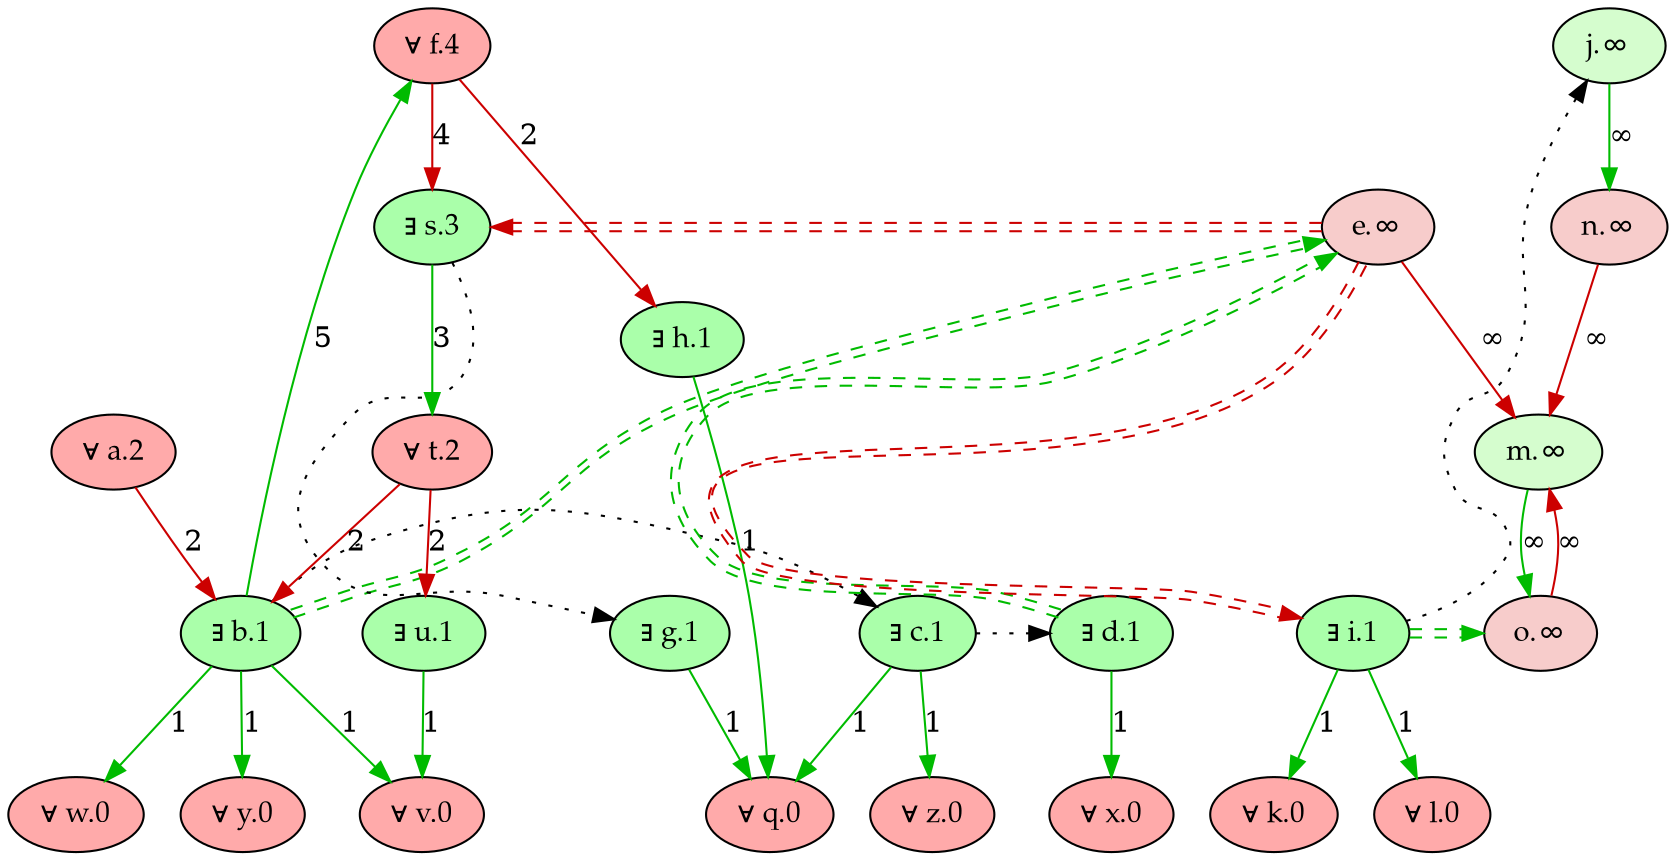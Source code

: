 digraph {
    rankdir="TB"
    node [style=filled fontname="Palatino"]
    node [fillcolor="#AAFFAA"]
    "u" [label="∃ u.1"]
    "b" [label="∃ b.1"]
    "c" [label="∃ c.1"]
    "d" [label="∃ d.1"]
    "i" [label="∃ i.1"]
    "g" [label="∃ g.1"]
    "h" [label="∃ h.1"]
    "s" [label="∃ s.3"]
    node [fillcolor="#FFAAAA"]
    "v" [label="∀ v.0"]
    "z" [label="∀ z.0"]
    "y" [label="∀ y.0"]
    "x" [label="∀ x.0"]
    "w" [label="∀ w.0"]
    "q" [label="∀ q.0"]
    "l" [label="∀ l.0"]
    "k" [label="∀ k.0"]
    "a" [label="∀ a.2"]
    "t" [label="∀ t.2"]
    "f" [label="∀ f.4"]
    node [fillcolor="#d5fdce"]
    "j" [label="j.∞"]
    "m" [label="m.∞"]
    node [fillcolor="#f7cccb"]
    "e" [label="e.∞"]
    "o" [label="o.∞"]
    "n" [label="n.∞"]
  edge [color="#CC0000" style="solid" dir="forward" label="2"]
        "a" -> "b" 
        "t" -> "b" 
        "f" -> "h" 
        "t" -> "u" 
  edge [color="#00BB00" style="solid" dir="forward" label="5"]
        "b" -> "f" 
  edge [color="#00BB00" style="solid" dir="forward" label="1"]
        "i" -> "k" 
        "i" -> "l" 
        "g" -> "q" 
        "h" -> "q" 
        "c" -> "q" 
        "b" -> "v" 
        "u" -> "v" 
        "b" -> "w" 
        "d" -> "x" 
        "b" -> "y" 
        "c" -> "z" 
  edge [color="#CC0000" style="solid" dir="forward" label="∞"]
        "e" -> "m" 
        "o" -> "m" 
        "n" -> "m" 
  edge [color="#00BB00" style="solid" dir="forward" label="∞"]
        "j" -> "n" 
        "m" -> "o" 
  edge [color="#CC0000" style="solid" dir="forward" label="4"]
        "f" -> "s" 
  edge [color="#00BB00" style="solid" dir="forward" label="3"]
        "s" -> "t" 
  edge [color="black" style="dotted" dir="forward" label="" constraint=false]
        "b" -> "c" 
        "c" -> "d" 
        "s" -> "g" 
        "i" -> "j" 
  edge [color="#00BB00:invis:#00BB00" style="dashed" dir="forward" label="" constraint=false]
        "b" -> "e" 
        "d" -> "e" 
        "i" -> "o" 
  edge [color="#CC0000:invis:#CC0000" style="dashed" dir="forward" label="" constraint=false]
        "e" -> "i" 
        "e" -> "s" 
    {rank = max v z y x w q l k}
    {rank = min f}
}
